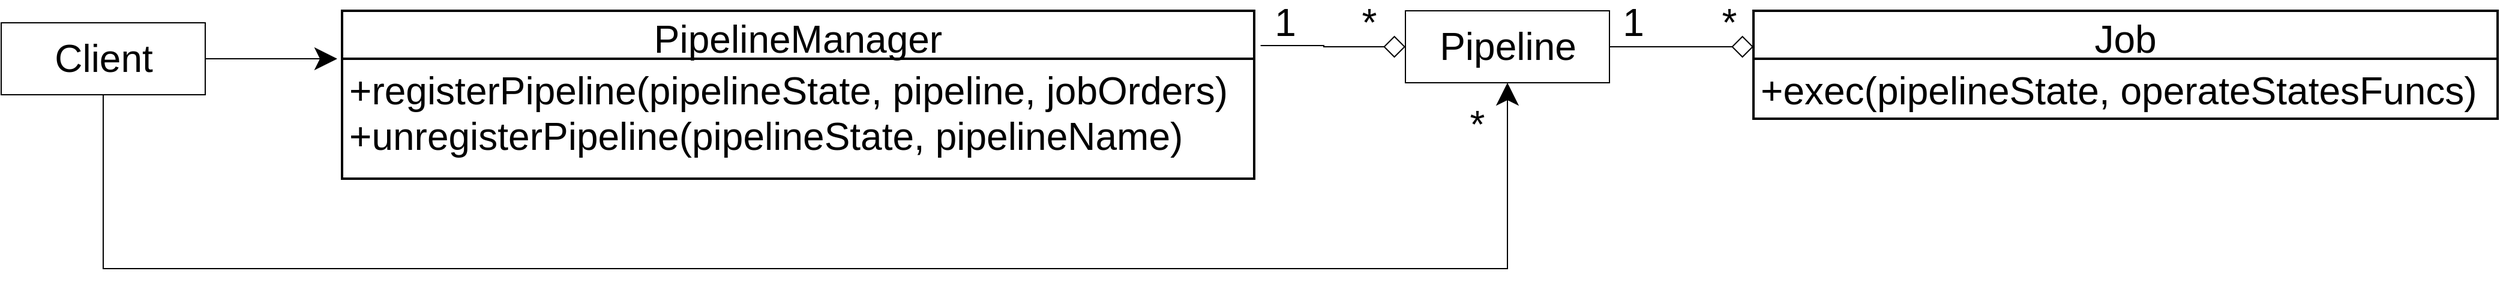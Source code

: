 <mxfile version="14.6.13" type="device"><diagram id="SdKAeuxboLakCr2Ia-L-" name="第 1 页"><mxGraphModel dx="3039" dy="1704" grid="1" gridSize="10" guides="1" tooltips="1" connect="1" arrows="1" fold="1" page="1" pageScale="1" pageWidth="827" pageHeight="1169" math="0" shadow="0"><root><mxCell id="0"/><mxCell id="1" parent="0"/><mxCell id="YkpAB-vfGUYQzHHeFM_L-6" style="edgeStyle=orthogonalEdgeStyle;rounded=0;orthogonalLoop=1;jettySize=auto;html=1;endArrow=diamond;endFill=0;startSize=16;endSize=16;" edge="1" parent="1" source="YkpAB-vfGUYQzHHeFM_L-3"><mxGeometry relative="1" as="geometry"><mxPoint x="890" y="185" as="targetPoint"/></mxGeometry></mxCell><mxCell id="YkpAB-vfGUYQzHHeFM_L-3" value="Pipeline" style="html=1;fontSize=32;" vertex="1" parent="1"><mxGeometry x="600" y="155.0" width="170" height="60" as="geometry"/></mxCell><mxCell id="YkpAB-vfGUYQzHHeFM_L-9" value="Job" style="swimlane;childLayout=stackLayout;horizontal=1;startSize=40;horizontalStack=0;rounded=0;fontSize=32;fontStyle=0;strokeWidth=2;resizeParent=0;resizeLast=1;shadow=0;dashed=0;align=center;" vertex="1" parent="1"><mxGeometry x="890" y="155" width="620" height="90" as="geometry"/></mxCell><mxCell id="YkpAB-vfGUYQzHHeFM_L-10" value="+exec(pipelineState, operateStatesFuncs)" style="align=left;strokeColor=none;fillColor=none;spacingLeft=4;fontSize=32;verticalAlign=top;resizable=0;rotatable=0;part=1;" vertex="1" parent="YkpAB-vfGUYQzHHeFM_L-9"><mxGeometry y="40" width="620" height="50" as="geometry"/></mxCell><mxCell id="YkpAB-vfGUYQzHHeFM_L-14" value="PipelineManager" style="swimlane;childLayout=stackLayout;horizontal=1;startSize=40;horizontalStack=0;rounded=0;fontSize=32;fontStyle=0;strokeWidth=2;resizeParent=0;resizeLast=1;shadow=0;dashed=0;align=center;" vertex="1" parent="1"><mxGeometry x="-286" y="155" width="760" height="140" as="geometry"/></mxCell><mxCell id="YkpAB-vfGUYQzHHeFM_L-15" value="+registerPipeline(pipelineState, pipeline, jobOrders)&#10;+unregisterPipeline(pipelineState, pipelineName)" style="align=left;strokeColor=none;fillColor=none;spacingLeft=4;fontSize=32;verticalAlign=top;resizable=0;rotatable=0;part=1;" vertex="1" parent="YkpAB-vfGUYQzHHeFM_L-14"><mxGeometry y="40" width="760" height="100" as="geometry"/></mxCell><mxCell id="YkpAB-vfGUYQzHHeFM_L-16" style="edgeStyle=orthogonalEdgeStyle;rounded=0;orthogonalLoop=1;jettySize=auto;html=1;entryX=0;entryY=0.5;entryDx=0;entryDy=0;endArrow=diamond;endFill=0;startSize=16;endSize=16;exitX=1.007;exitY=0.207;exitDx=0;exitDy=0;exitPerimeter=0;" edge="1" parent="1" source="YkpAB-vfGUYQzHHeFM_L-14" target="YkpAB-vfGUYQzHHeFM_L-3"><mxGeometry relative="1" as="geometry"><mxPoint x="480" y="185" as="sourcePoint"/></mxGeometry></mxCell><mxCell id="YkpAB-vfGUYQzHHeFM_L-18" value="&lt;font style=&quot;font-size: 32px&quot;&gt;1&lt;/font&gt;" style="text;html=1;strokeColor=none;fillColor=none;align=center;verticalAlign=middle;whiteSpace=wrap;rounded=0;" vertex="1" parent="1"><mxGeometry x="480.0" y="155" width="40" height="20" as="geometry"/></mxCell><mxCell id="YkpAB-vfGUYQzHHeFM_L-19" value="&lt;font style=&quot;font-size: 32px&quot;&gt;*&lt;/font&gt;" style="text;html=1;strokeColor=none;fillColor=none;align=center;verticalAlign=middle;whiteSpace=wrap;rounded=0;" vertex="1" parent="1"><mxGeometry x="550.0" y="155" width="40" height="20" as="geometry"/></mxCell><mxCell id="YkpAB-vfGUYQzHHeFM_L-20" value="&lt;font style=&quot;font-size: 32px&quot;&gt;1&lt;/font&gt;" style="text;html=1;strokeColor=none;fillColor=none;align=center;verticalAlign=middle;whiteSpace=wrap;rounded=0;" vertex="1" parent="1"><mxGeometry x="770.0" y="155" width="40" height="20" as="geometry"/></mxCell><mxCell id="YkpAB-vfGUYQzHHeFM_L-21" value="&lt;font style=&quot;font-size: 32px&quot;&gt;*&lt;/font&gt;" style="text;html=1;strokeColor=none;fillColor=none;align=center;verticalAlign=middle;whiteSpace=wrap;rounded=0;" vertex="1" parent="1"><mxGeometry x="850.0" y="155" width="40" height="20" as="geometry"/></mxCell><mxCell id="YkpAB-vfGUYQzHHeFM_L-23" style="edgeStyle=orthogonalEdgeStyle;rounded=0;orthogonalLoop=1;jettySize=auto;html=1;endArrow=classic;endFill=1;startSize=16;endSize=16;" edge="1" parent="1" source="YkpAB-vfGUYQzHHeFM_L-22"><mxGeometry relative="1" as="geometry"><mxPoint x="-290" y="195" as="targetPoint"/></mxGeometry></mxCell><mxCell id="YkpAB-vfGUYQzHHeFM_L-24" style="edgeStyle=orthogonalEdgeStyle;rounded=0;orthogonalLoop=1;jettySize=auto;html=1;entryX=0.5;entryY=1;entryDx=0;entryDy=0;endArrow=classic;endFill=1;startSize=16;endSize=16;exitX=0.5;exitY=1;exitDx=0;exitDy=0;" edge="1" parent="1" source="YkpAB-vfGUYQzHHeFM_L-22" target="YkpAB-vfGUYQzHHeFM_L-3"><mxGeometry relative="1" as="geometry"><Array as="points"><mxPoint x="-485" y="370"/><mxPoint x="685" y="370"/></Array></mxGeometry></mxCell><mxCell id="YkpAB-vfGUYQzHHeFM_L-22" value="Client" style="html=1;fontSize=32;" vertex="1" parent="1"><mxGeometry x="-570" y="165.0" width="170" height="60" as="geometry"/></mxCell><mxCell id="YkpAB-vfGUYQzHHeFM_L-25" value="&lt;font style=&quot;font-size: 32px&quot;&gt;*&lt;/font&gt;" style="text;html=1;strokeColor=none;fillColor=none;align=center;verticalAlign=middle;whiteSpace=wrap;rounded=0;" vertex="1" parent="1"><mxGeometry x="640.0" y="240" width="40" height="20" as="geometry"/></mxCell></root></mxGraphModel></diagram></mxfile>
